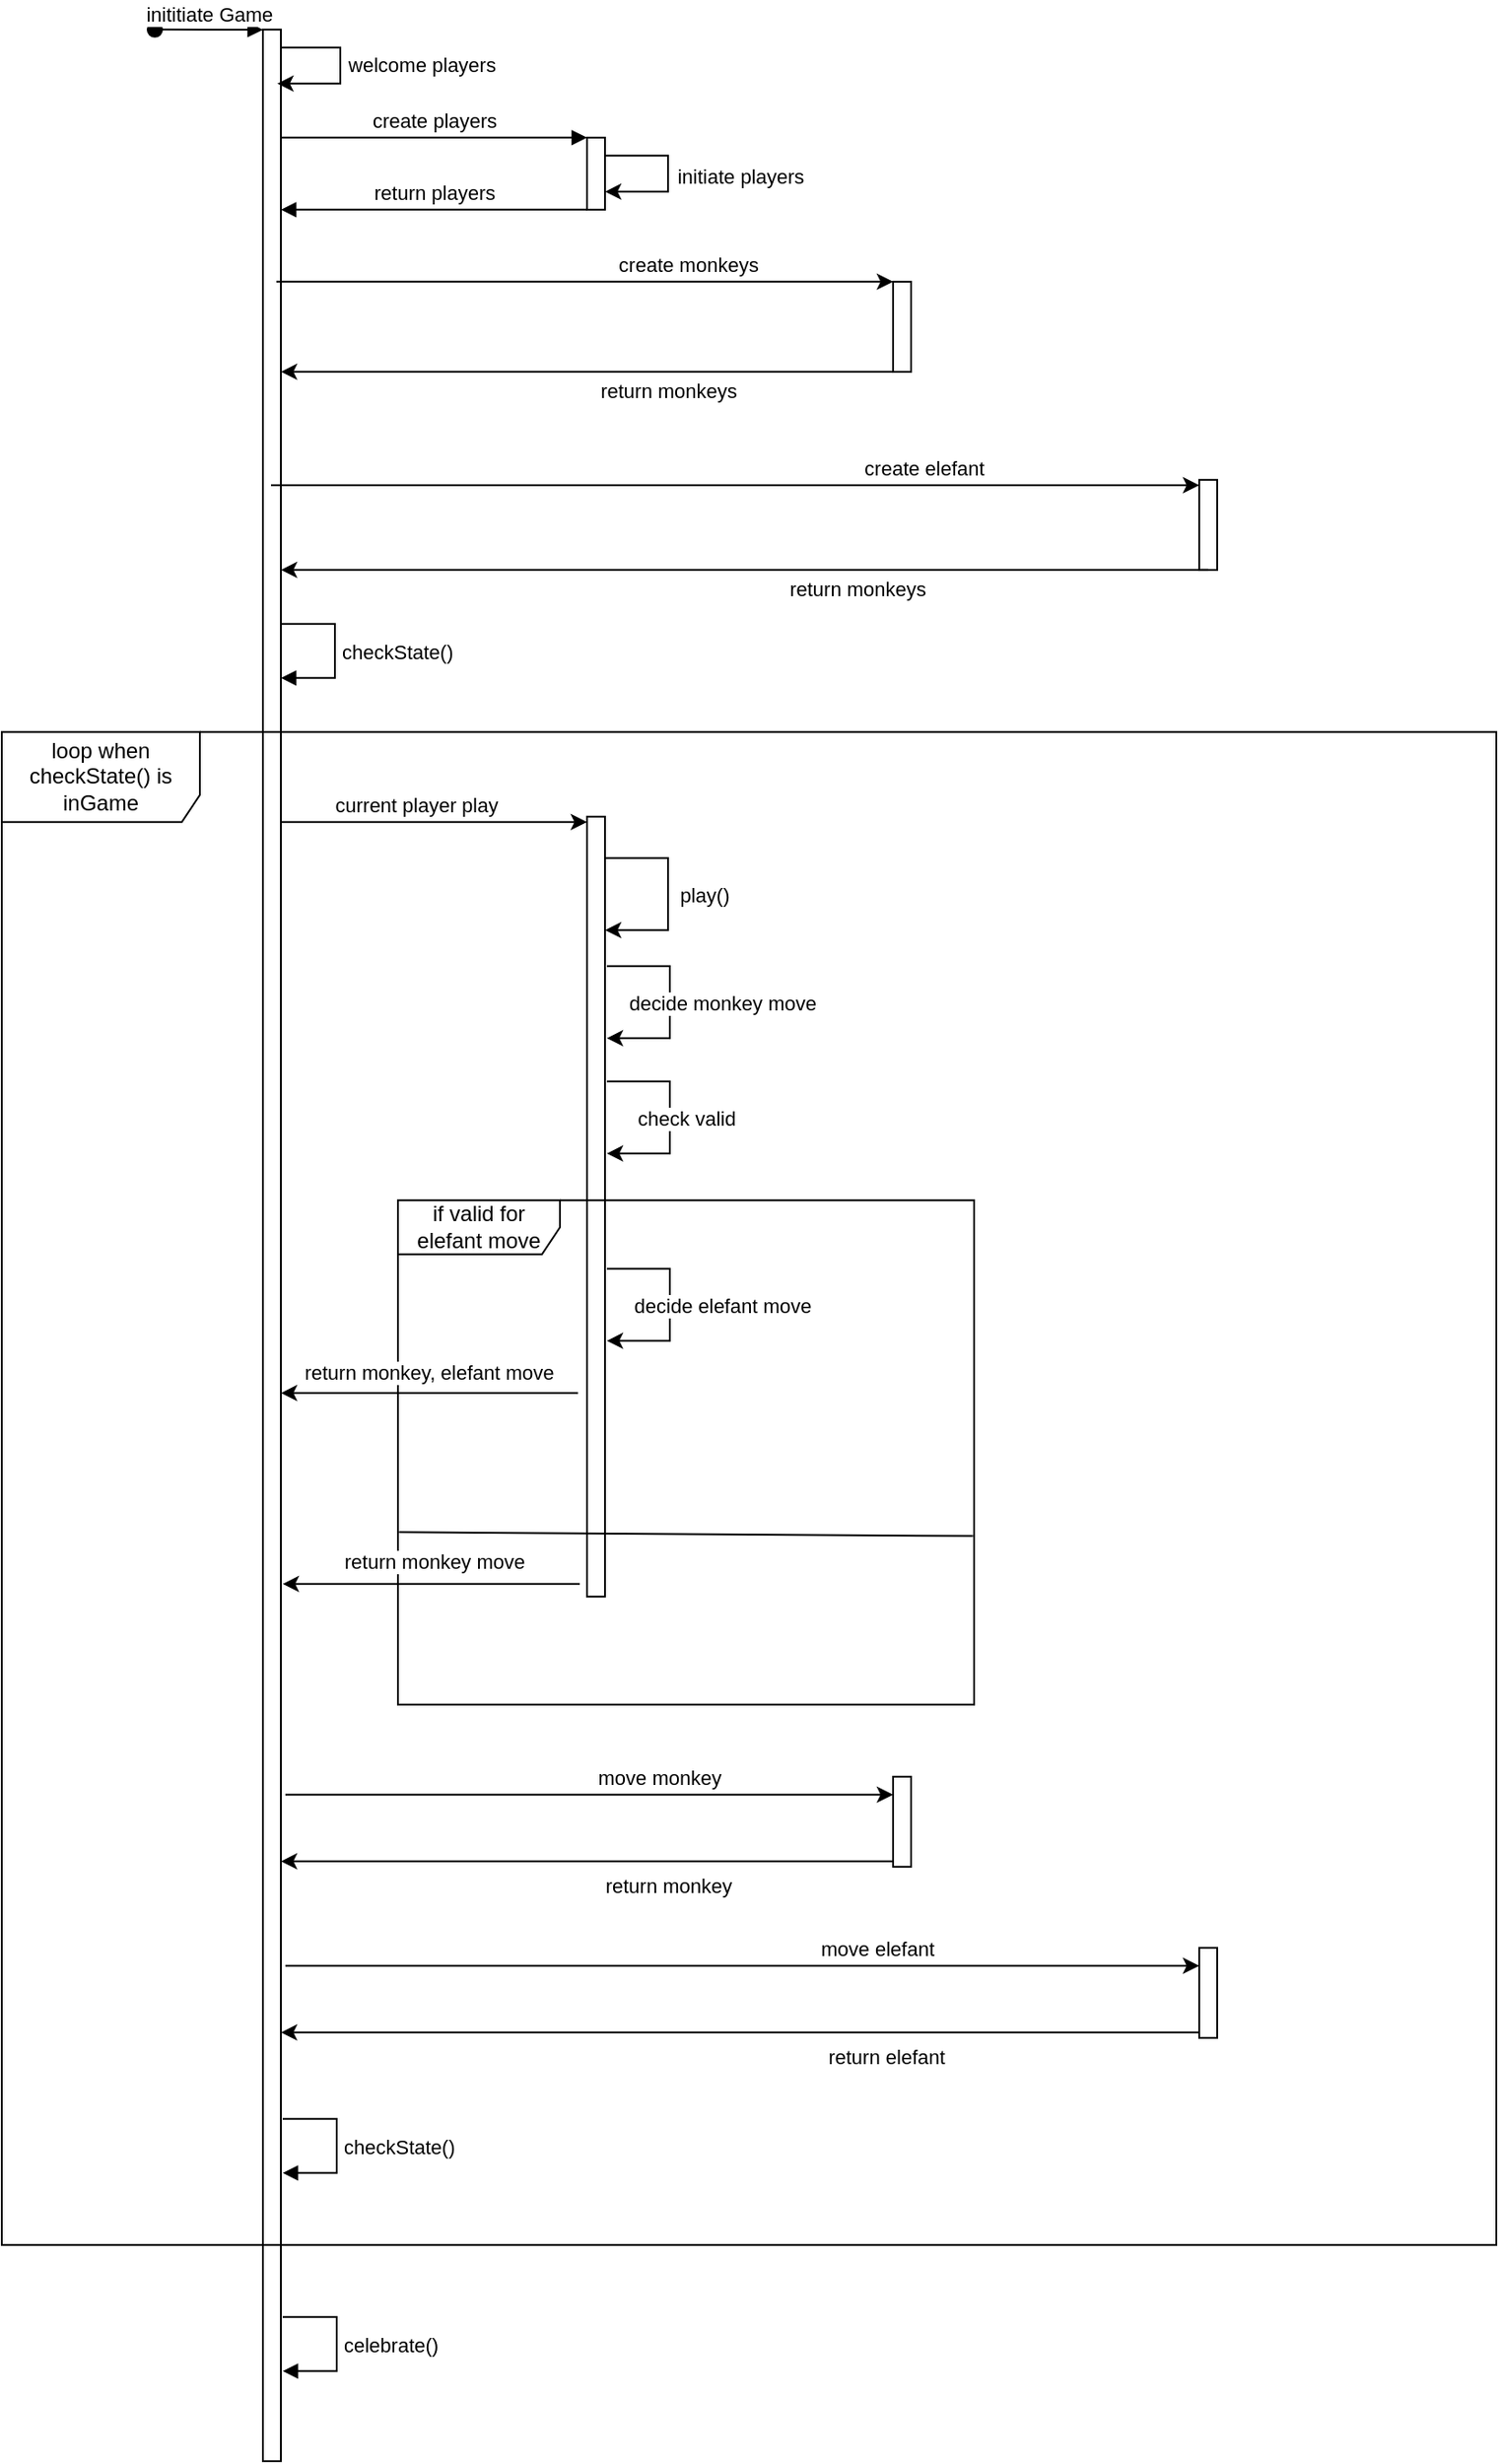 <mxfile version="22.1.7" type="github">
  <diagram name="Page-1" id="2YBvvXClWsGukQMizWep">
    <mxGraphModel dx="1235" dy="721" grid="1" gridSize="10" guides="1" tooltips="1" connect="1" arrows="1" fold="1" page="1" pageScale="1" pageWidth="850" pageHeight="1100" math="0" shadow="0">
      <root>
        <mxCell id="0" />
        <mxCell id="1" parent="0" />
        <mxCell id="vtG1Yflnroenq_wXylIw-51" value="" style="html=1;points=[];perimeter=orthogonalPerimeter;outlineConnect=0;targetShapes=umlLifeline;portConstraint=eastwest;newEdgeStyle={&quot;edgeStyle&quot;:&quot;elbowEdgeStyle&quot;,&quot;elbow&quot;:&quot;vertical&quot;,&quot;curved&quot;:0,&quot;rounded&quot;:0};" vertex="1" parent="1">
          <mxGeometry x="195" y="30.41" width="10" height="1350" as="geometry" />
        </mxCell>
        <mxCell id="vtG1Yflnroenq_wXylIw-52" value="inititiate Game" style="html=1;verticalAlign=bottom;startArrow=oval;endArrow=block;startSize=8;edgeStyle=elbowEdgeStyle;elbow=vertical;curved=0;rounded=0;" edge="1" parent="1" target="vtG1Yflnroenq_wXylIw-51">
          <mxGeometry relative="1" as="geometry">
            <mxPoint x="135" y="30.41" as="sourcePoint" />
          </mxGeometry>
        </mxCell>
        <mxCell id="vtG1Yflnroenq_wXylIw-53" value="" style="html=1;points=[];perimeter=orthogonalPerimeter;outlineConnect=0;targetShapes=umlLifeline;portConstraint=eastwest;newEdgeStyle={&quot;edgeStyle&quot;:&quot;elbowEdgeStyle&quot;,&quot;elbow&quot;:&quot;vertical&quot;,&quot;curved&quot;:0,&quot;rounded&quot;:0};" vertex="1" parent="1">
          <mxGeometry x="375" y="90.41" width="10" height="40" as="geometry" />
        </mxCell>
        <mxCell id="vtG1Yflnroenq_wXylIw-54" value="" style="endArrow=classic;html=1;rounded=0;" edge="1" parent="1" source="vtG1Yflnroenq_wXylIw-53" target="vtG1Yflnroenq_wXylIw-53">
          <mxGeometry width="50" height="50" relative="1" as="geometry">
            <mxPoint x="380" y="90.41" as="sourcePoint" />
            <mxPoint x="430" y="40.41" as="targetPoint" />
            <Array as="points">
              <mxPoint x="420" y="100.41" />
              <mxPoint x="420" y="120.41" />
            </Array>
          </mxGeometry>
        </mxCell>
        <mxCell id="vtG1Yflnroenq_wXylIw-55" value="initiate players" style="edgeLabel;html=1;align=center;verticalAlign=middle;resizable=0;points=[];" vertex="1" connectable="0" parent="vtG1Yflnroenq_wXylIw-54">
          <mxGeometry x="-0.091" y="2" relative="1" as="geometry">
            <mxPoint x="38" y="5" as="offset" />
          </mxGeometry>
        </mxCell>
        <mxCell id="vtG1Yflnroenq_wXylIw-56" value="" style="html=1;points=[];perimeter=orthogonalPerimeter;outlineConnect=0;targetShapes=umlLifeline;portConstraint=eastwest;newEdgeStyle={&quot;edgeStyle&quot;:&quot;elbowEdgeStyle&quot;,&quot;elbow&quot;:&quot;vertical&quot;,&quot;curved&quot;:0,&quot;rounded&quot;:0};" vertex="1" parent="1">
          <mxGeometry x="375" y="467.41" width="10" height="433" as="geometry" />
        </mxCell>
        <mxCell id="vtG1Yflnroenq_wXylIw-57" value="" style="endArrow=classic;html=1;rounded=0;" edge="1" parent="1" source="vtG1Yflnroenq_wXylIw-56" target="vtG1Yflnroenq_wXylIw-56">
          <mxGeometry width="50" height="50" relative="1" as="geometry">
            <mxPoint x="460" y="630.41" as="sourcePoint" />
            <mxPoint x="510" y="580.41" as="targetPoint" />
            <Array as="points">
              <mxPoint x="420" y="490.41" />
              <mxPoint x="420" y="530.41" />
            </Array>
          </mxGeometry>
        </mxCell>
        <mxCell id="vtG1Yflnroenq_wXylIw-58" value="play()" style="edgeLabel;html=1;align=center;verticalAlign=middle;resizable=0;points=[];" vertex="1" connectable="0" parent="vtG1Yflnroenq_wXylIw-57">
          <mxGeometry x="-0.193" relative="1" as="geometry">
            <mxPoint x="20" y="11" as="offset" />
          </mxGeometry>
        </mxCell>
        <mxCell id="vtG1Yflnroenq_wXylIw-59" value="create players" style="html=1;verticalAlign=bottom;endArrow=block;edgeStyle=elbowEdgeStyle;elbow=vertical;curved=0;rounded=0;" edge="1" parent="1" source="vtG1Yflnroenq_wXylIw-51" target="vtG1Yflnroenq_wXylIw-53">
          <mxGeometry relative="1" as="geometry">
            <mxPoint x="305" y="80.41" as="sourcePoint" />
            <Array as="points">
              <mxPoint x="350" y="90.41" />
              <mxPoint x="290" y="70.41" />
            </Array>
            <mxPoint as="offset" />
          </mxGeometry>
        </mxCell>
        <mxCell id="vtG1Yflnroenq_wXylIw-60" value="return players" style="html=1;verticalAlign=bottom;endArrow=block;edgeStyle=elbowEdgeStyle;elbow=vertical;curved=0;rounded=0;" edge="1" parent="1" source="vtG1Yflnroenq_wXylIw-53" target="vtG1Yflnroenq_wXylIw-51">
          <mxGeometry relative="1" as="geometry">
            <mxPoint x="285" y="110.41" as="sourcePoint" />
            <Array as="points">
              <mxPoint x="340" y="130.41" />
              <mxPoint x="300" y="110.41" />
            </Array>
            <mxPoint x="210" y="130.41" as="targetPoint" />
          </mxGeometry>
        </mxCell>
        <mxCell id="vtG1Yflnroenq_wXylIw-61" value="" style="html=1;points=[];perimeter=orthogonalPerimeter;outlineConnect=0;targetShapes=umlLifeline;portConstraint=eastwest;newEdgeStyle={&quot;edgeStyle&quot;:&quot;elbowEdgeStyle&quot;,&quot;elbow&quot;:&quot;vertical&quot;,&quot;curved&quot;:0,&quot;rounded&quot;:0};" vertex="1" parent="1">
          <mxGeometry x="545" y="170.41" width="10" height="50" as="geometry" />
        </mxCell>
        <mxCell id="vtG1Yflnroenq_wXylIw-62" value="" style="html=1;points=[];perimeter=orthogonalPerimeter;outlineConnect=0;targetShapes=umlLifeline;portConstraint=eastwest;newEdgeStyle={&quot;edgeStyle&quot;:&quot;elbowEdgeStyle&quot;,&quot;elbow&quot;:&quot;vertical&quot;,&quot;curved&quot;:0,&quot;rounded&quot;:0};" vertex="1" parent="1">
          <mxGeometry x="715" y="280.41" width="10" height="50" as="geometry" />
        </mxCell>
        <mxCell id="vtG1Yflnroenq_wXylIw-63" value="" style="endArrow=classic;html=1;rounded=0;" edge="1" parent="1" target="vtG1Yflnroenq_wXylIw-61">
          <mxGeometry width="50" height="50" relative="1" as="geometry">
            <mxPoint x="202.5" y="170.41" as="sourcePoint" />
            <mxPoint x="540" y="170.41" as="targetPoint" />
          </mxGeometry>
        </mxCell>
        <mxCell id="vtG1Yflnroenq_wXylIw-64" value="create monkeys" style="edgeLabel;html=1;align=center;verticalAlign=middle;resizable=0;points=[];" vertex="1" connectable="0" parent="vtG1Yflnroenq_wXylIw-63">
          <mxGeometry x="0.549" relative="1" as="geometry">
            <mxPoint x="-37" y="-10" as="offset" />
          </mxGeometry>
        </mxCell>
        <mxCell id="vtG1Yflnroenq_wXylIw-65" value="" style="endArrow=classic;html=1;rounded=0;" edge="1" parent="1">
          <mxGeometry width="50" height="50" relative="1" as="geometry">
            <mxPoint x="545" y="220.41" as="sourcePoint" />
            <mxPoint x="205" y="220.41" as="targetPoint" />
          </mxGeometry>
        </mxCell>
        <mxCell id="vtG1Yflnroenq_wXylIw-66" value="return monkeys" style="edgeLabel;html=1;align=center;verticalAlign=middle;resizable=0;points=[];" vertex="1" connectable="0" parent="vtG1Yflnroenq_wXylIw-65">
          <mxGeometry x="-0.199" y="1" relative="1" as="geometry">
            <mxPoint x="11" y="9" as="offset" />
          </mxGeometry>
        </mxCell>
        <mxCell id="vtG1Yflnroenq_wXylIw-67" value="" style="endArrow=classic;html=1;rounded=0;" edge="1" parent="1">
          <mxGeometry width="50" height="50" relative="1" as="geometry">
            <mxPoint x="199.5" y="283.41" as="sourcePoint" />
            <mxPoint x="715" y="283.41" as="targetPoint" />
          </mxGeometry>
        </mxCell>
        <mxCell id="vtG1Yflnroenq_wXylIw-68" value="create elefant" style="edgeLabel;html=1;align=center;verticalAlign=middle;resizable=0;points=[];" vertex="1" connectable="0" parent="vtG1Yflnroenq_wXylIw-67">
          <mxGeometry x="0.549" relative="1" as="geometry">
            <mxPoint x="-37" y="-10" as="offset" />
          </mxGeometry>
        </mxCell>
        <mxCell id="vtG1Yflnroenq_wXylIw-69" value="" style="endArrow=classic;html=1;rounded=0;" edge="1" parent="1" target="vtG1Yflnroenq_wXylIw-51">
          <mxGeometry width="50" height="50" relative="1" as="geometry">
            <mxPoint x="720" y="330.41" as="sourcePoint" />
            <mxPoint x="210" y="330.41" as="targetPoint" />
          </mxGeometry>
        </mxCell>
        <mxCell id="vtG1Yflnroenq_wXylIw-70" value="return monkeys" style="edgeLabel;html=1;align=center;verticalAlign=middle;resizable=0;points=[];" vertex="1" connectable="0" parent="vtG1Yflnroenq_wXylIw-69">
          <mxGeometry x="-0.199" y="1" relative="1" as="geometry">
            <mxPoint x="11" y="9" as="offset" />
          </mxGeometry>
        </mxCell>
        <mxCell id="vtG1Yflnroenq_wXylIw-71" value="loop when checkState() is inGame" style="shape=umlFrame;whiteSpace=wrap;html=1;pointerEvents=0;width=110;height=50;" vertex="1" parent="1">
          <mxGeometry x="50" y="420.41" width="830" height="840" as="geometry" />
        </mxCell>
        <mxCell id="vtG1Yflnroenq_wXylIw-72" value="checkState()" style="html=1;align=left;spacingLeft=2;endArrow=block;rounded=0;edgeStyle=orthogonalEdgeStyle;curved=0;rounded=0;" edge="1" parent="1">
          <mxGeometry x="0.012" relative="1" as="geometry">
            <mxPoint x="205" y="360.41" as="sourcePoint" />
            <Array as="points">
              <mxPoint x="235" y="390.41" />
            </Array>
            <mxPoint x="205" y="390.41" as="targetPoint" />
            <mxPoint as="offset" />
          </mxGeometry>
        </mxCell>
        <mxCell id="vtG1Yflnroenq_wXylIw-73" value="" style="endArrow=classic;html=1;rounded=0;" edge="1" parent="1" source="vtG1Yflnroenq_wXylIw-51">
          <mxGeometry width="50" height="50" relative="1" as="geometry">
            <mxPoint x="210" y="40.41" as="sourcePoint" />
            <mxPoint x="203" y="60.41" as="targetPoint" />
            <Array as="points">
              <mxPoint x="238" y="40.41" />
              <mxPoint x="238" y="60.41" />
            </Array>
          </mxGeometry>
        </mxCell>
        <mxCell id="vtG1Yflnroenq_wXylIw-74" value="welcome players" style="edgeLabel;html=1;align=center;verticalAlign=middle;resizable=0;points=[];" vertex="1" connectable="0" parent="vtG1Yflnroenq_wXylIw-73">
          <mxGeometry x="-0.091" y="2" relative="1" as="geometry">
            <mxPoint x="43" y="2" as="offset" />
          </mxGeometry>
        </mxCell>
        <mxCell id="vtG1Yflnroenq_wXylIw-75" value="" style="endArrow=classic;html=1;rounded=0;" edge="1" parent="1" target="vtG1Yflnroenq_wXylIw-56">
          <mxGeometry width="50" height="50" relative="1" as="geometry">
            <mxPoint x="205" y="470.41" as="sourcePoint" />
            <mxPoint x="370" y="470.41" as="targetPoint" />
          </mxGeometry>
        </mxCell>
        <mxCell id="vtG1Yflnroenq_wXylIw-76" value="current player play" style="edgeLabel;html=1;align=center;verticalAlign=middle;resizable=0;points=[];" vertex="1" connectable="0" parent="vtG1Yflnroenq_wXylIw-75">
          <mxGeometry x="-0.299" relative="1" as="geometry">
            <mxPoint x="15" y="-10" as="offset" />
          </mxGeometry>
        </mxCell>
        <mxCell id="vtG1Yflnroenq_wXylIw-77" value="" style="endArrow=classic;html=1;rounded=0;" edge="1" parent="1">
          <mxGeometry width="50" height="50" relative="1" as="geometry">
            <mxPoint x="386" y="550.41" as="sourcePoint" />
            <mxPoint x="386" y="590.41" as="targetPoint" />
            <Array as="points">
              <mxPoint x="421" y="550.41" />
              <mxPoint x="421" y="590.41" />
            </Array>
          </mxGeometry>
        </mxCell>
        <mxCell id="vtG1Yflnroenq_wXylIw-78" value="decide monkey move" style="edgeLabel;html=1;align=center;verticalAlign=middle;resizable=0;points=[];" vertex="1" connectable="0" parent="vtG1Yflnroenq_wXylIw-77">
          <mxGeometry x="-0.193" relative="1" as="geometry">
            <mxPoint x="29" y="11" as="offset" />
          </mxGeometry>
        </mxCell>
        <mxCell id="vtG1Yflnroenq_wXylIw-79" value="" style="endArrow=classic;html=1;rounded=0;" edge="1" parent="1">
          <mxGeometry width="50" height="50" relative="1" as="geometry">
            <mxPoint x="386" y="614.41" as="sourcePoint" />
            <mxPoint x="386" y="654.41" as="targetPoint" />
            <Array as="points">
              <mxPoint x="421" y="614.41" />
              <mxPoint x="421" y="654.41" />
            </Array>
          </mxGeometry>
        </mxCell>
        <mxCell id="vtG1Yflnroenq_wXylIw-80" value="check valid" style="edgeLabel;html=1;align=center;verticalAlign=middle;resizable=0;points=[];" vertex="1" connectable="0" parent="vtG1Yflnroenq_wXylIw-79">
          <mxGeometry x="-0.193" relative="1" as="geometry">
            <mxPoint x="9" y="11" as="offset" />
          </mxGeometry>
        </mxCell>
        <mxCell id="vtG1Yflnroenq_wXylIw-81" value="if valid for elefant move" style="shape=umlFrame;whiteSpace=wrap;html=1;pointerEvents=0;width=90;height=30;" vertex="1" parent="1">
          <mxGeometry x="270" y="680.41" width="320" height="280" as="geometry" />
        </mxCell>
        <mxCell id="vtG1Yflnroenq_wXylIw-82" value="" style="endArrow=classic;html=1;rounded=0;" edge="1" parent="1">
          <mxGeometry width="50" height="50" relative="1" as="geometry">
            <mxPoint x="386" y="718.41" as="sourcePoint" />
            <mxPoint x="386" y="758.41" as="targetPoint" />
            <Array as="points">
              <mxPoint x="421" y="718.41" />
              <mxPoint x="421" y="758.41" />
            </Array>
          </mxGeometry>
        </mxCell>
        <mxCell id="vtG1Yflnroenq_wXylIw-83" value="decide elefant move" style="edgeLabel;html=1;align=center;verticalAlign=middle;resizable=0;points=[];" vertex="1" connectable="0" parent="vtG1Yflnroenq_wXylIw-82">
          <mxGeometry x="-0.193" relative="1" as="geometry">
            <mxPoint x="29" y="11" as="offset" />
          </mxGeometry>
        </mxCell>
        <mxCell id="vtG1Yflnroenq_wXylIw-84" value="" style="endArrow=classic;html=1;rounded=0;" edge="1" parent="1">
          <mxGeometry width="50" height="50" relative="1" as="geometry">
            <mxPoint x="370" y="787.41" as="sourcePoint" />
            <mxPoint x="205" y="787.41" as="targetPoint" />
          </mxGeometry>
        </mxCell>
        <mxCell id="vtG1Yflnroenq_wXylIw-85" value="return monkey, elefant move" style="edgeLabel;html=1;align=center;verticalAlign=middle;resizable=0;points=[];" vertex="1" connectable="0" parent="vtG1Yflnroenq_wXylIw-84">
          <mxGeometry x="0.456" y="-2" relative="1" as="geometry">
            <mxPoint x="37" y="-10" as="offset" />
          </mxGeometry>
        </mxCell>
        <mxCell id="vtG1Yflnroenq_wXylIw-86" value="" style="endArrow=none;html=1;rounded=0;exitX=0.002;exitY=0.391;exitDx=0;exitDy=0;exitPerimeter=0;entryX=0.998;entryY=0.398;entryDx=0;entryDy=0;entryPerimeter=0;" edge="1" parent="1">
          <mxGeometry width="50" height="50" relative="1" as="geometry">
            <mxPoint x="270.64" y="864.62" as="sourcePoint" />
            <mxPoint x="589.36" y="866.79" as="targetPoint" />
          </mxGeometry>
        </mxCell>
        <mxCell id="vtG1Yflnroenq_wXylIw-87" value="" style="endArrow=classic;html=1;rounded=0;" edge="1" parent="1">
          <mxGeometry width="50" height="50" relative="1" as="geometry">
            <mxPoint x="371" y="893.41" as="sourcePoint" />
            <mxPoint x="206" y="893.41" as="targetPoint" />
          </mxGeometry>
        </mxCell>
        <mxCell id="vtG1Yflnroenq_wXylIw-88" value="return monkey move" style="edgeLabel;html=1;align=center;verticalAlign=middle;resizable=0;points=[];" vertex="1" connectable="0" parent="vtG1Yflnroenq_wXylIw-87">
          <mxGeometry x="-0.45" y="-2" relative="1" as="geometry">
            <mxPoint x="-36" y="-11" as="offset" />
          </mxGeometry>
        </mxCell>
        <mxCell id="vtG1Yflnroenq_wXylIw-89" value="" style="endArrow=classic;html=1;rounded=0;" edge="1" parent="1" target="vtG1Yflnroenq_wXylIw-91">
          <mxGeometry width="50" height="50" relative="1" as="geometry">
            <mxPoint x="207.5" y="1010.41" as="sourcePoint" />
            <mxPoint x="540" y="1010.41" as="targetPoint" />
          </mxGeometry>
        </mxCell>
        <mxCell id="vtG1Yflnroenq_wXylIw-90" value="move monkey" style="edgeLabel;html=1;align=center;verticalAlign=middle;resizable=0;points=[];" vertex="1" connectable="0" parent="vtG1Yflnroenq_wXylIw-89">
          <mxGeometry x="0.23" y="2" relative="1" as="geometry">
            <mxPoint y="-8" as="offset" />
          </mxGeometry>
        </mxCell>
        <mxCell id="vtG1Yflnroenq_wXylIw-91" value="" style="html=1;points=[];perimeter=orthogonalPerimeter;outlineConnect=0;targetShapes=umlLifeline;portConstraint=eastwest;newEdgeStyle={&quot;edgeStyle&quot;:&quot;elbowEdgeStyle&quot;,&quot;elbow&quot;:&quot;vertical&quot;,&quot;curved&quot;:0,&quot;rounded&quot;:0};" vertex="1" parent="1">
          <mxGeometry x="545" y="1000.41" width="10" height="50" as="geometry" />
        </mxCell>
        <mxCell id="vtG1Yflnroenq_wXylIw-92" value="" style="endArrow=classic;html=1;rounded=0;" edge="1" parent="1">
          <mxGeometry width="50" height="50" relative="1" as="geometry">
            <mxPoint x="545" y="1047.41" as="sourcePoint" />
            <mxPoint x="205" y="1047.41" as="targetPoint" />
          </mxGeometry>
        </mxCell>
        <mxCell id="vtG1Yflnroenq_wXylIw-93" value="return monkey" style="edgeLabel;html=1;align=center;verticalAlign=middle;resizable=0;points=[];" vertex="1" connectable="0" parent="vtG1Yflnroenq_wXylIw-92">
          <mxGeometry x="-0.427" y="-2" relative="1" as="geometry">
            <mxPoint x="-28" y="15" as="offset" />
          </mxGeometry>
        </mxCell>
        <mxCell id="vtG1Yflnroenq_wXylIw-94" value="" style="endArrow=classic;html=1;rounded=0;" edge="1" parent="1" target="vtG1Yflnroenq_wXylIw-96">
          <mxGeometry width="50" height="50" relative="1" as="geometry">
            <mxPoint x="207.5" y="1105.41" as="sourcePoint" />
            <mxPoint x="540" y="1105.41" as="targetPoint" />
          </mxGeometry>
        </mxCell>
        <mxCell id="vtG1Yflnroenq_wXylIw-95" value="move elefant" style="edgeLabel;html=1;align=center;verticalAlign=middle;resizable=0;points=[];" vertex="1" connectable="0" parent="vtG1Yflnroenq_wXylIw-94">
          <mxGeometry x="0.23" y="2" relative="1" as="geometry">
            <mxPoint x="16" y="-8" as="offset" />
          </mxGeometry>
        </mxCell>
        <mxCell id="vtG1Yflnroenq_wXylIw-96" value="" style="html=1;points=[];perimeter=orthogonalPerimeter;outlineConnect=0;targetShapes=umlLifeline;portConstraint=eastwest;newEdgeStyle={&quot;edgeStyle&quot;:&quot;elbowEdgeStyle&quot;,&quot;elbow&quot;:&quot;vertical&quot;,&quot;curved&quot;:0,&quot;rounded&quot;:0};" vertex="1" parent="1">
          <mxGeometry x="715" y="1095.41" width="10" height="50" as="geometry" />
        </mxCell>
        <mxCell id="vtG1Yflnroenq_wXylIw-97" value="" style="endArrow=classic;html=1;rounded=0;" edge="1" parent="1" source="vtG1Yflnroenq_wXylIw-96">
          <mxGeometry width="50" height="50" relative="1" as="geometry">
            <mxPoint x="545" y="1142.41" as="sourcePoint" />
            <mxPoint x="205" y="1142.41" as="targetPoint" />
          </mxGeometry>
        </mxCell>
        <mxCell id="vtG1Yflnroenq_wXylIw-98" value="return elefant" style="edgeLabel;html=1;align=center;verticalAlign=middle;resizable=0;points=[];" vertex="1" connectable="0" parent="vtG1Yflnroenq_wXylIw-97">
          <mxGeometry x="-0.427" y="-2" relative="1" as="geometry">
            <mxPoint x="-28" y="15" as="offset" />
          </mxGeometry>
        </mxCell>
        <mxCell id="vtG1Yflnroenq_wXylIw-99" value="checkState()" style="html=1;align=left;spacingLeft=2;endArrow=block;rounded=0;edgeStyle=orthogonalEdgeStyle;curved=0;rounded=0;" edge="1" parent="1">
          <mxGeometry x="0.012" relative="1" as="geometry">
            <mxPoint x="206" y="1190.41" as="sourcePoint" />
            <Array as="points">
              <mxPoint x="236" y="1220.41" />
            </Array>
            <mxPoint x="206" y="1220.41" as="targetPoint" />
            <mxPoint as="offset" />
          </mxGeometry>
        </mxCell>
        <mxCell id="vtG1Yflnroenq_wXylIw-100" value="celebrate()" style="html=1;align=left;spacingLeft=2;endArrow=block;rounded=0;edgeStyle=orthogonalEdgeStyle;curved=0;rounded=0;" edge="1" parent="1">
          <mxGeometry x="0.012" relative="1" as="geometry">
            <mxPoint x="206" y="1300.41" as="sourcePoint" />
            <Array as="points">
              <mxPoint x="236" y="1330.41" />
            </Array>
            <mxPoint x="206" y="1330.41" as="targetPoint" />
            <mxPoint as="offset" />
          </mxGeometry>
        </mxCell>
      </root>
    </mxGraphModel>
  </diagram>
</mxfile>
